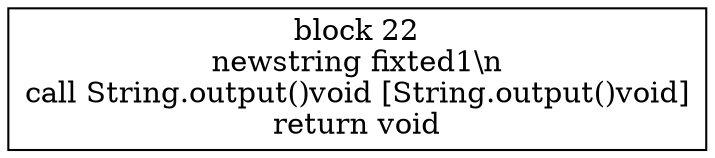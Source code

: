 digraph "MyAssert.FIXTURE1(MyAssert)void" {
size = "11,7.5";
codeblock_22 [ shape = box, label = "block 22\nnewstring fixted1\\n\ncall String.output()void [String.output()void]\nreturn void"];
}